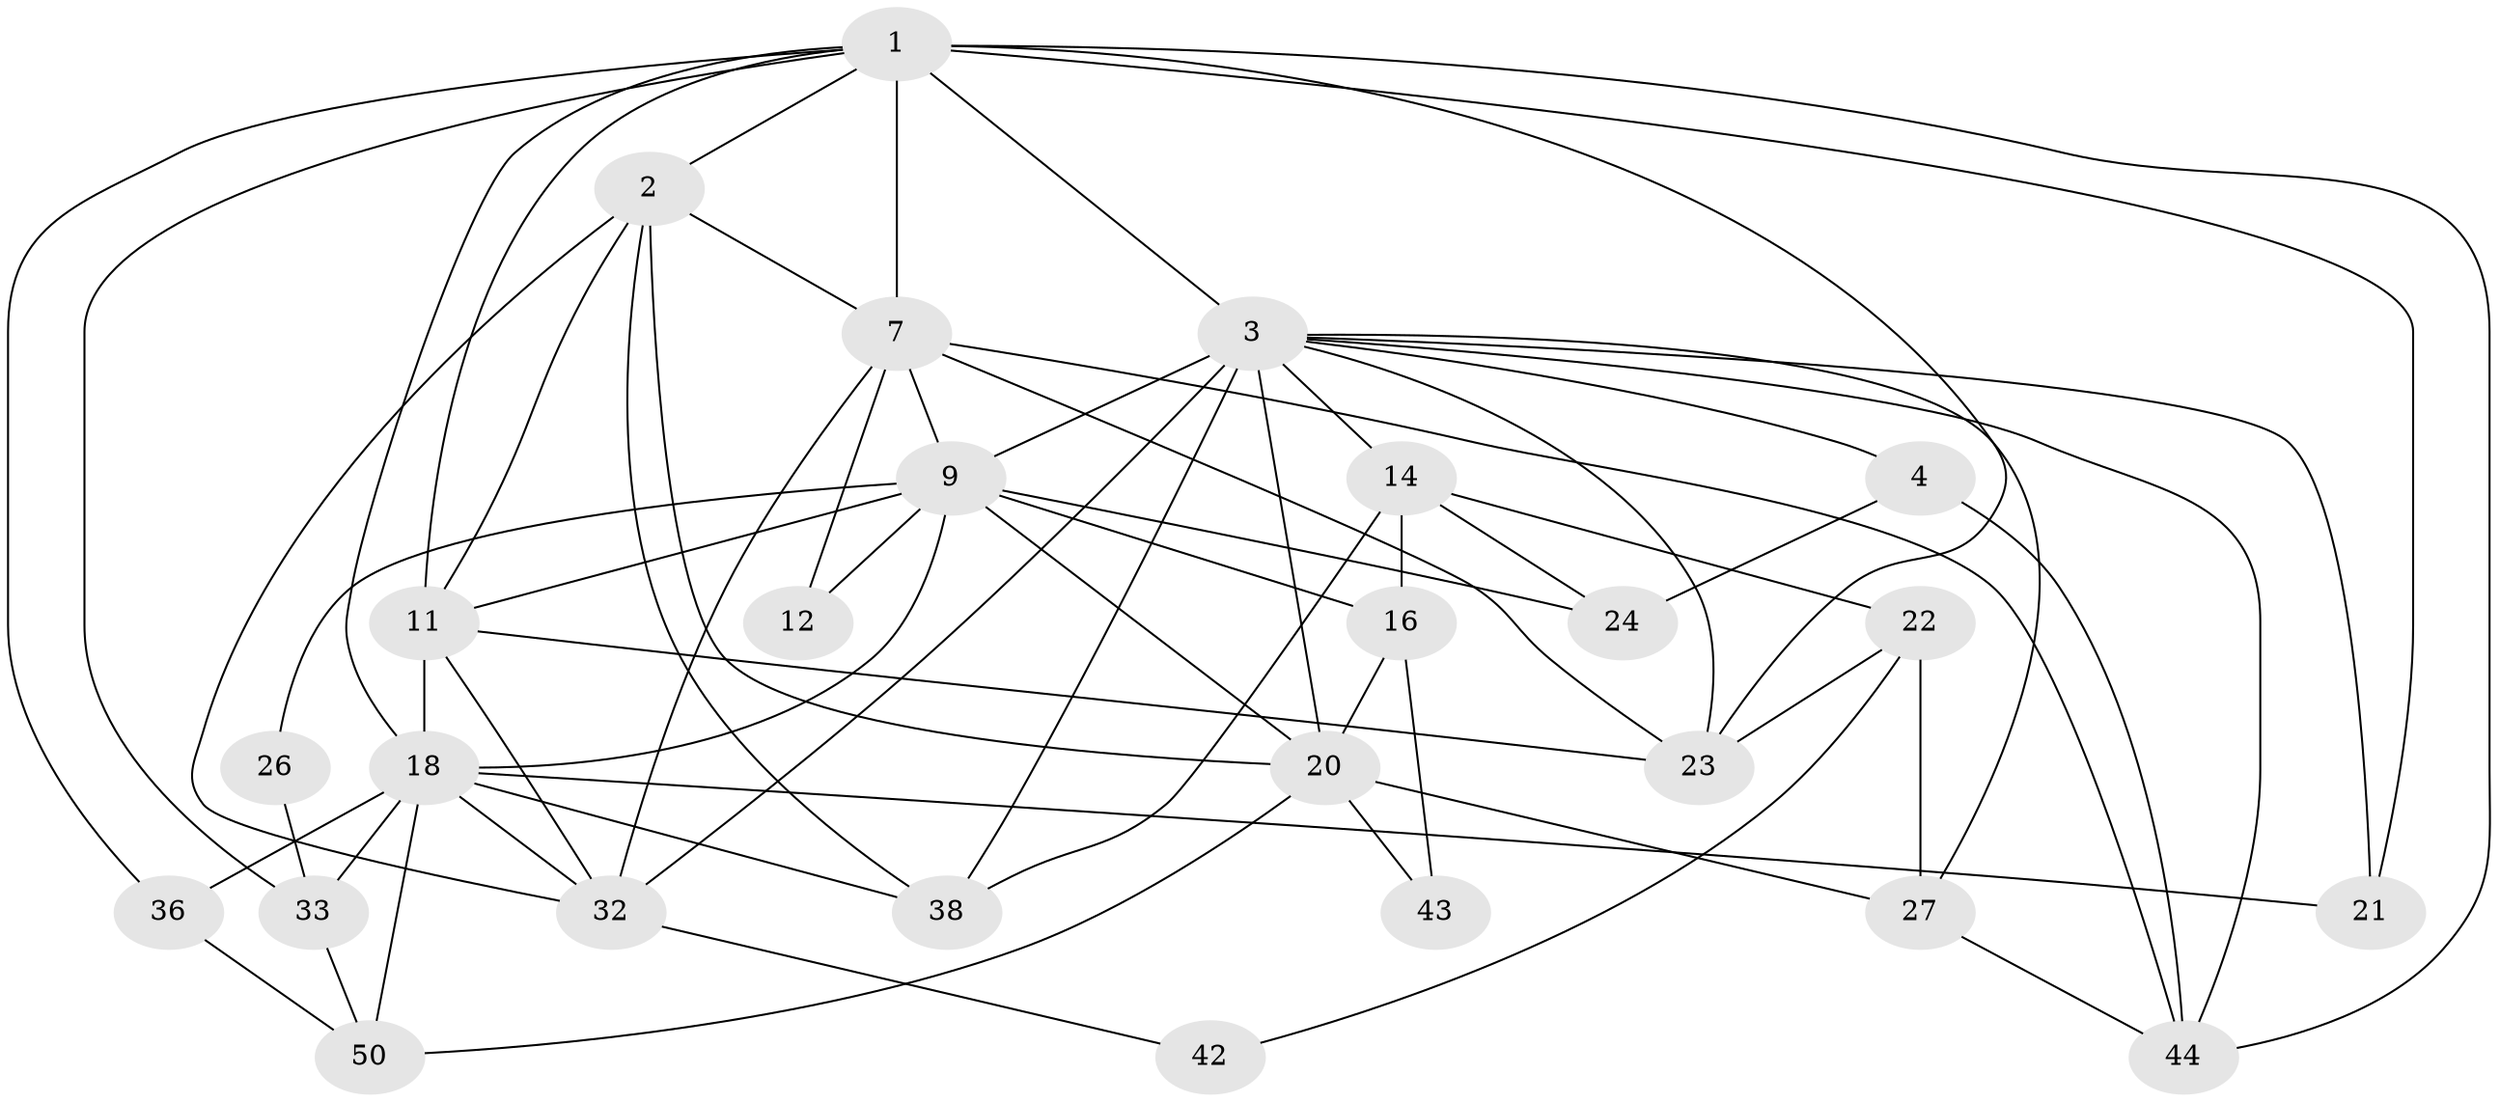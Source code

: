 // original degree distribution, {3: 0.24528301886792453, 5: 0.20754716981132076, 7: 0.07547169811320754, 4: 0.3018867924528302, 2: 0.1320754716981132, 6: 0.03773584905660377}
// Generated by graph-tools (version 1.1) at 2025/54/03/05/25 16:54:47]
// undirected, 26 vertices, 65 edges
graph export_dot {
graph [start="1"]
  node [color=gray90,style=filled];
  1 [super="+6"];
  2 [super="+39"];
  3 [super="+5+28+8"];
  4;
  7 [super="+29"];
  9 [super="+17"];
  11 [super="+19"];
  12;
  14 [super="+15"];
  16;
  18 [super="+48+51"];
  20 [super="+25+40"];
  21;
  22;
  23 [super="+35"];
  24;
  26;
  27 [super="+46"];
  32 [super="+52"];
  33;
  36;
  38;
  42;
  43;
  44;
  50;
  1 -- 36;
  1 -- 2;
  1 -- 3 [weight=4];
  1 -- 33;
  1 -- 11;
  1 -- 44;
  1 -- 18 [weight=3];
  1 -- 21;
  1 -- 23;
  1 -- 7 [weight=2];
  2 -- 38;
  2 -- 7;
  2 -- 11;
  2 -- 20;
  2 -- 32;
  3 -- 23 [weight=2];
  3 -- 44;
  3 -- 9;
  3 -- 20;
  3 -- 32 [weight=2];
  3 -- 4;
  3 -- 38;
  3 -- 14;
  3 -- 21;
  3 -- 27;
  4 -- 44;
  4 -- 24;
  7 -- 23;
  7 -- 32;
  7 -- 9;
  7 -- 12;
  7 -- 44;
  9 -- 12;
  9 -- 16;
  9 -- 18;
  9 -- 24;
  9 -- 26;
  9 -- 11;
  9 -- 20;
  11 -- 18 [weight=2];
  11 -- 32;
  11 -- 23;
  14 -- 38;
  14 -- 16 [weight=2];
  14 -- 22;
  14 -- 24;
  16 -- 43;
  16 -- 20;
  18 -- 36;
  18 -- 50;
  18 -- 21;
  18 -- 38;
  18 -- 32;
  18 -- 33;
  20 -- 27;
  20 -- 43;
  20 -- 50;
  22 -- 23;
  22 -- 27;
  22 -- 42;
  26 -- 33;
  27 -- 44;
  32 -- 42;
  33 -- 50;
  36 -- 50;
}
